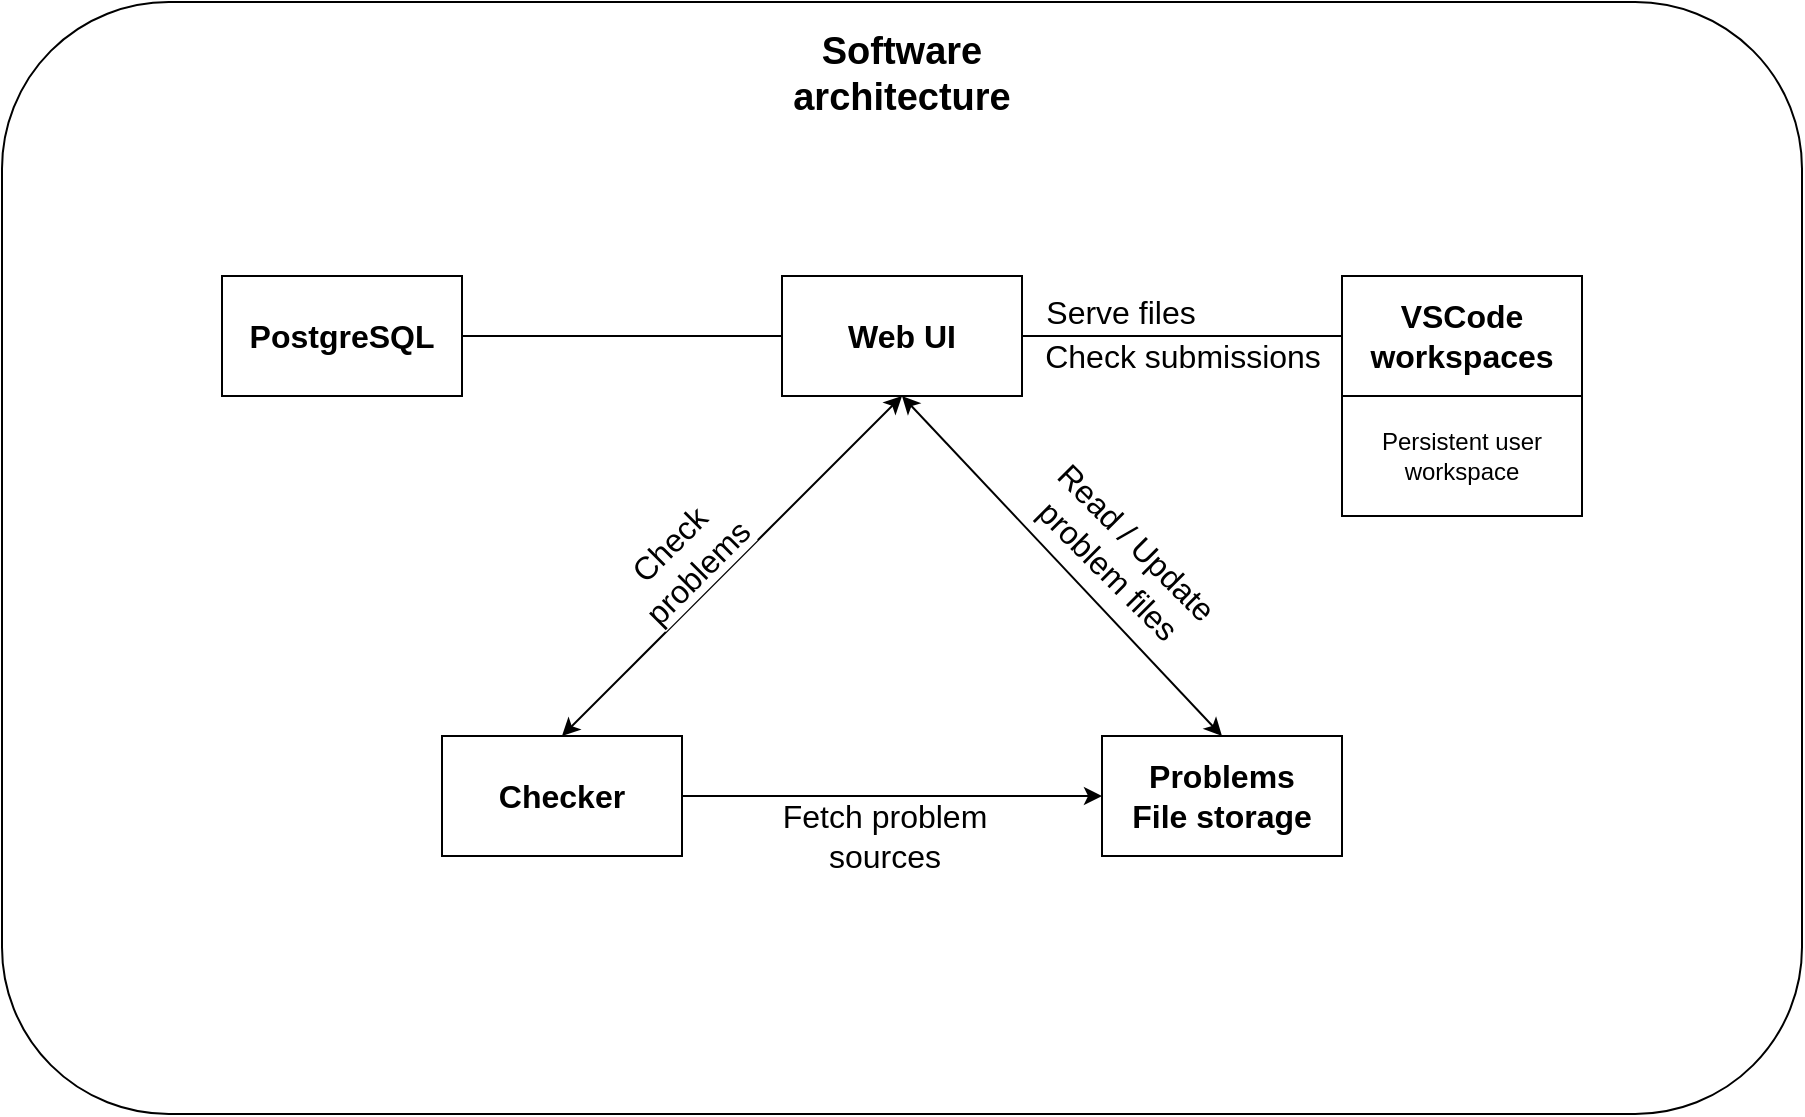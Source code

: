 <mxfile>
    <diagram id="3-SPbE_dGS2LmkEGGgtY" name="Page-1">
        <mxGraphModel dx="1331" dy="896" grid="1" gridSize="10" guides="1" tooltips="1" connect="1" arrows="1" fold="1" page="1" pageScale="1" pageWidth="850" pageHeight="1100" math="0" shadow="0">
            <root>
                <mxCell id="0"/>
                <mxCell id="1" parent="0"/>
                <mxCell id="2" value="" style="rounded=1;whiteSpace=wrap;html=1;" vertex="1" parent="1">
                    <mxGeometry x="20" y="243" width="900" height="556" as="geometry"/>
                </mxCell>
                <mxCell id="3" value="Software architecture" style="text;html=1;strokeColor=none;fillColor=none;align=center;verticalAlign=middle;whiteSpace=wrap;rounded=0;fontSize=19;fontStyle=1" vertex="1" parent="1">
                    <mxGeometry x="390" y="264" width="160" height="30" as="geometry"/>
                </mxCell>
                <mxCell id="16" style="edgeStyle=none;html=1;exitX=0.5;exitY=1;exitDx=0;exitDy=0;entryX=0.5;entryY=0;entryDx=0;entryDy=0;fontSize=16;startArrow=classic;startFill=1;endArrow=classic;endFill=1;" edge="1" parent="1" source="4" target="6">
                    <mxGeometry relative="1" as="geometry"/>
                </mxCell>
                <mxCell id="21" value="Check&lt;br&gt;problems" style="edgeLabel;html=1;align=center;verticalAlign=middle;resizable=0;points=[];fontSize=16;rotation=-45;" vertex="1" connectable="0" parent="16">
                    <mxGeometry x="0.187" y="-3" relative="1" as="geometry">
                        <mxPoint x="-7" y="-18" as="offset"/>
                    </mxGeometry>
                </mxCell>
                <mxCell id="17" style="edgeStyle=none;html=1;exitX=0.5;exitY=1;exitDx=0;exitDy=0;entryX=0.5;entryY=0;entryDx=0;entryDy=0;fontSize=16;startArrow=classic;startFill=1;endArrow=classic;endFill=1;" edge="1" parent="1" source="4" target="12">
                    <mxGeometry relative="1" as="geometry"/>
                </mxCell>
                <mxCell id="20" value="Read / Update&lt;br&gt;problem files" style="edgeLabel;html=1;align=center;verticalAlign=middle;resizable=0;points=[];fontSize=16;rotation=45;" vertex="1" connectable="0" parent="17">
                    <mxGeometry x="0.198" y="-1" relative="1" as="geometry">
                        <mxPoint x="15" y="-23" as="offset"/>
                    </mxGeometry>
                </mxCell>
                <mxCell id="4" value="Web UI" style="rounded=0;whiteSpace=wrap;html=1;fontStyle=1;fontSize=16;" vertex="1" parent="1">
                    <mxGeometry x="410" y="380" width="120" height="60" as="geometry"/>
                </mxCell>
                <mxCell id="18" style="edgeStyle=none;html=1;exitX=1;exitY=0.5;exitDx=0;exitDy=0;entryX=0;entryY=0.5;entryDx=0;entryDy=0;fontSize=16;startArrow=none;startFill=0;endArrow=classic;endFill=1;" edge="1" parent="1" source="6" target="12">
                    <mxGeometry relative="1" as="geometry"/>
                </mxCell>
                <mxCell id="19" value="Fetch problem&lt;br&gt;sources" style="edgeLabel;html=1;align=center;verticalAlign=middle;resizable=0;points=[];fontSize=16;" vertex="1" connectable="0" parent="18">
                    <mxGeometry x="-0.302" y="-1" relative="1" as="geometry">
                        <mxPoint x="27" y="19" as="offset"/>
                    </mxGeometry>
                </mxCell>
                <mxCell id="6" value="Checker" style="rounded=0;whiteSpace=wrap;html=1;fontStyle=1;fontSize=16;" vertex="1" parent="1">
                    <mxGeometry x="240" y="610" width="120" height="60" as="geometry"/>
                </mxCell>
                <mxCell id="9" value="Persistent user workspace" style="rounded=0;whiteSpace=wrap;html=1;" vertex="1" parent="1">
                    <mxGeometry x="690" y="440" width="120" height="60" as="geometry"/>
                </mxCell>
                <mxCell id="10" value="VSCode workspaces" style="rounded=0;whiteSpace=wrap;html=1;fontStyle=1;fontSize=16;" vertex="1" parent="1">
                    <mxGeometry x="690" y="380" width="120" height="60" as="geometry"/>
                </mxCell>
                <mxCell id="15" style="edgeStyle=none;html=1;exitX=1;exitY=0.5;exitDx=0;exitDy=0;entryX=0;entryY=0.5;entryDx=0;entryDy=0;fontSize=16;startArrow=none;startFill=0;endArrow=none;endFill=0;" edge="1" parent="1" source="11" target="4">
                    <mxGeometry relative="1" as="geometry"/>
                </mxCell>
                <mxCell id="11" value="PostgreSQL" style="rounded=0;whiteSpace=wrap;html=1;fontStyle=1;fontSize=16;" vertex="1" parent="1">
                    <mxGeometry x="130" y="380" width="120" height="60" as="geometry"/>
                </mxCell>
                <mxCell id="12" value="Problems&lt;br style=&quot;font-size: 16px;&quot;&gt;File storage" style="rounded=0;whiteSpace=wrap;html=1;fontStyle=1;fontSize=16;" vertex="1" parent="1">
                    <mxGeometry x="570" y="610" width="120" height="60" as="geometry"/>
                </mxCell>
                <mxCell id="14" value="" style="endArrow=none;html=1;fontSize=16;entryX=0;entryY=0.5;entryDx=0;entryDy=0;exitX=1;exitY=0.5;exitDx=0;exitDy=0;startArrow=none;startFill=0;" edge="1" parent="1" source="4" target="10">
                    <mxGeometry width="50" height="50" relative="1" as="geometry">
                        <mxPoint x="430" y="380" as="sourcePoint"/>
                        <mxPoint x="480" y="330" as="targetPoint"/>
                    </mxGeometry>
                </mxCell>
                <mxCell id="23" value="Serve files" style="edgeLabel;html=1;align=center;verticalAlign=middle;resizable=0;points=[];fontSize=16;" vertex="1" connectable="0" parent="14">
                    <mxGeometry x="-0.44" y="2" relative="1" as="geometry">
                        <mxPoint x="4" y="-10" as="offset"/>
                    </mxGeometry>
                </mxCell>
                <mxCell id="24" value="Check submissions" style="edgeLabel;html=1;align=center;verticalAlign=middle;resizable=0;points=[];fontSize=16;" vertex="1" connectable="0" parent="14">
                    <mxGeometry x="0.373" y="-3" relative="1" as="geometry">
                        <mxPoint x="-30" y="7" as="offset"/>
                    </mxGeometry>
                </mxCell>
            </root>
        </mxGraphModel>
    </diagram>
</mxfile>
